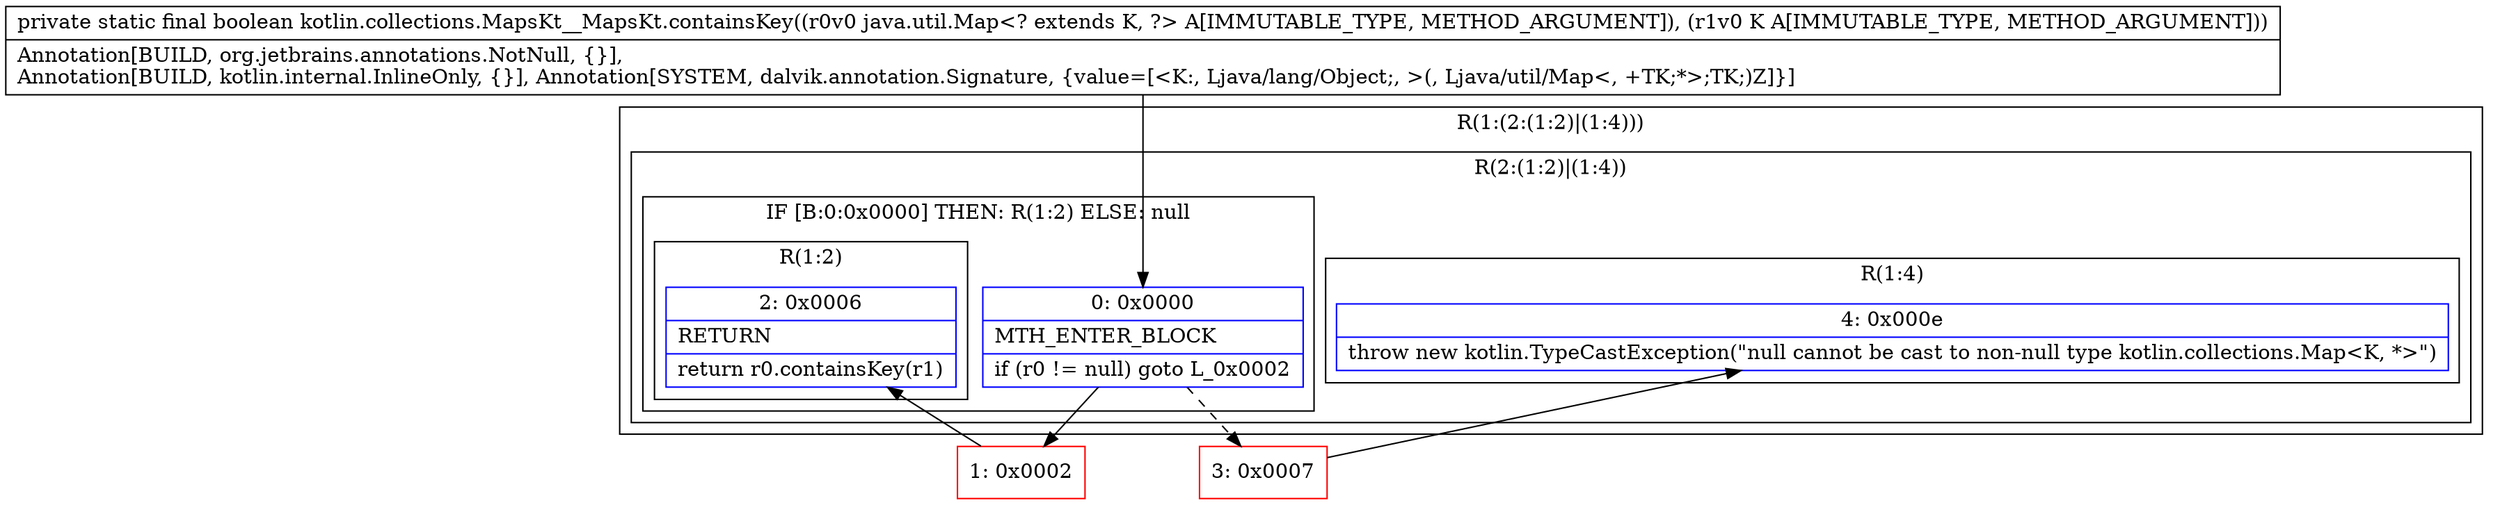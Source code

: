digraph "CFG forkotlin.collections.MapsKt__MapsKt.containsKey(Ljava\/util\/Map;Ljava\/lang\/Object;)Z" {
subgraph cluster_Region_2079540208 {
label = "R(1:(2:(1:2)|(1:4)))";
node [shape=record,color=blue];
subgraph cluster_Region_1589965256 {
label = "R(2:(1:2)|(1:4))";
node [shape=record,color=blue];
subgraph cluster_IfRegion_1943218206 {
label = "IF [B:0:0x0000] THEN: R(1:2) ELSE: null";
node [shape=record,color=blue];
Node_0 [shape=record,label="{0\:\ 0x0000|MTH_ENTER_BLOCK\l|if (r0 != null) goto L_0x0002\l}"];
subgraph cluster_Region_1415573755 {
label = "R(1:2)";
node [shape=record,color=blue];
Node_2 [shape=record,label="{2\:\ 0x0006|RETURN\l|return r0.containsKey(r1)\l}"];
}
}
subgraph cluster_Region_894620995 {
label = "R(1:4)";
node [shape=record,color=blue];
Node_4 [shape=record,label="{4\:\ 0x000e|throw new kotlin.TypeCastException(\"null cannot be cast to non\-null type kotlin.collections.Map\<K, *\>\")\l}"];
}
}
}
Node_1 [shape=record,color=red,label="{1\:\ 0x0002}"];
Node_3 [shape=record,color=red,label="{3\:\ 0x0007}"];
MethodNode[shape=record,label="{private static final boolean kotlin.collections.MapsKt__MapsKt.containsKey((r0v0 java.util.Map\<? extends K, ?\> A[IMMUTABLE_TYPE, METHOD_ARGUMENT]), (r1v0 K A[IMMUTABLE_TYPE, METHOD_ARGUMENT]))  | Annotation[BUILD, org.jetbrains.annotations.NotNull, \{\}], \lAnnotation[BUILD, kotlin.internal.InlineOnly, \{\}], Annotation[SYSTEM, dalvik.annotation.Signature, \{value=[\<K:, Ljava\/lang\/Object;, \>(, Ljava\/util\/Map\<, +TK;*\>;TK;)Z]\}]\l}"];
MethodNode -> Node_0;
Node_0 -> Node_1;
Node_0 -> Node_3[style=dashed];
Node_1 -> Node_2;
Node_3 -> Node_4;
}

